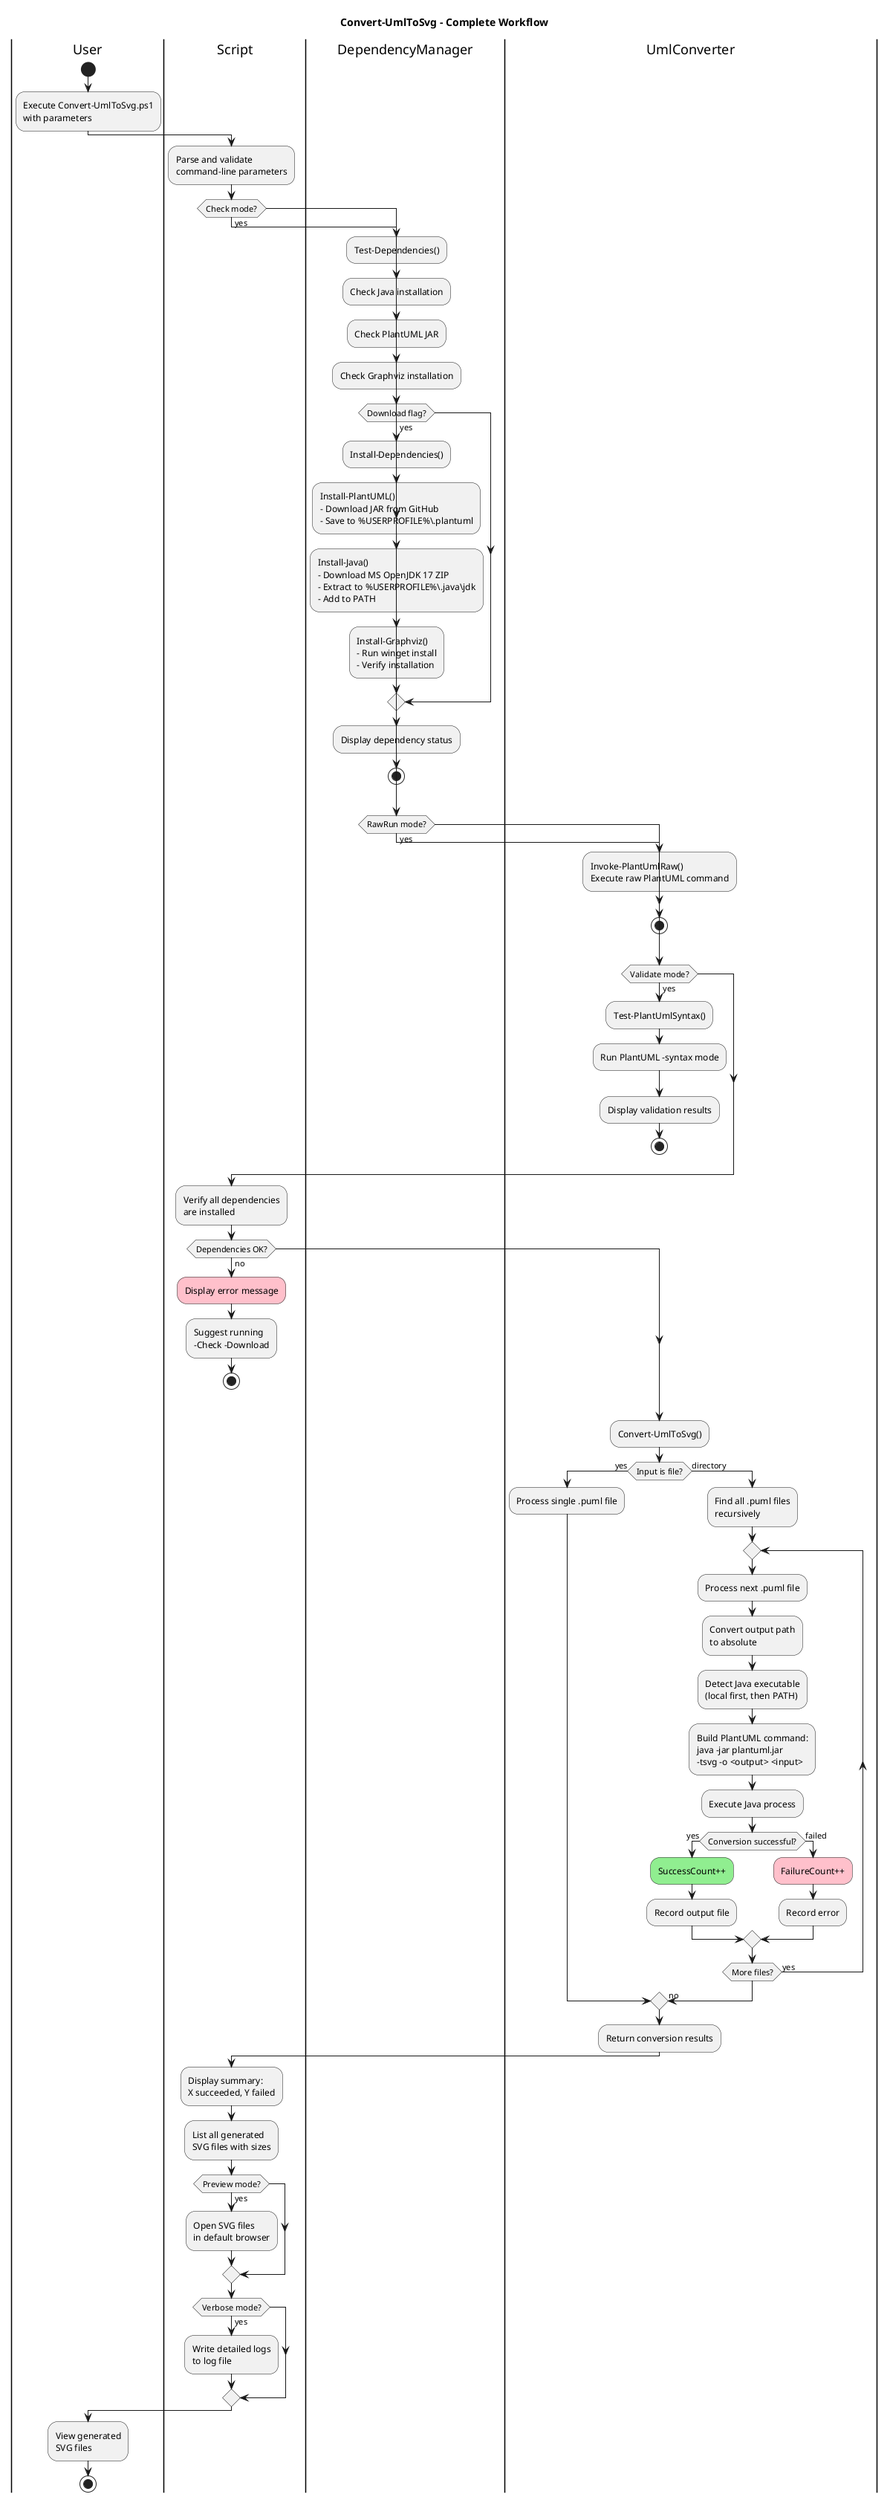 @startuml activity-workflow
title Convert-UmlToSvg - Complete Workflow

|User|
start
:Execute Convert-UmlToSvg.ps1
with parameters;

|Script|
:Parse and validate
command-line parameters;

if (Check mode?) then (yes)
    |DependencyManager|
    :Test-Dependencies();
    :Check Java installation;
    :Check PlantUML JAR;
    :Check Graphviz installation;
    
    if (Download flag?) then (yes)
        :Install-Dependencies();
        
        :Install-PlantUML()
        - Download JAR from GitHub
        - Save to %USERPROFILE%\.plantuml;
        
        :Install-Java()
        - Download MS OpenJDK 17 ZIP
        - Extract to %USERPROFILE%\.java\jdk
        - Add to PATH;
        
        :Install-Graphviz()
        - Run winget install
        - Verify installation;
    endif
    
    :Display dependency status;
    stop
endif

if (RawRun mode?) then (yes)
    |UmlConverter|
    :Invoke-PlantUmlRaw()
    Execute raw PlantUML command;
    stop
endif

if (Validate mode?) then (yes)
    |UmlConverter|
    :Test-PlantUmlSyntax();
    :Run PlantUML -syntax mode;
    :Display validation results;
    stop
endif

' Conversion mode (default)
|Script|
:Verify all dependencies
are installed;

if (Dependencies OK?) then (no)
    #pink:Display error message;
    :Suggest running
    -Check -Download;
    stop
endif

|UmlConverter|
:Convert-UmlToSvg();

if (Input is file?) then (yes)
    :Process single .puml file;
else (directory)
    :Find all .puml files
    recursively;
    
    repeat
        :Process next .puml file;
        
        :Convert output path
        to absolute;
        
        :Detect Java executable
        (local first, then PATH);
        
        :Build PlantUML command:
        java -jar plantuml.jar
        -tsvg -o <output> <input>;
        
        :Execute Java process;
        
        if (Conversion successful?) then (yes)
            #lightgreen:SuccessCount++;
            :Record output file;
        else (failed)
            #pink:FailureCount++;
            :Record error;
        endif
        
    repeat while (More files?) is (yes)
    ->no;
endif

:Return conversion results;

|Script|
:Display summary:
X succeeded, Y failed;

:List all generated
SVG files with sizes;

if (Preview mode?) then (yes)
    :Open SVG files
    in default browser;
endif

if (Verbose mode?) then (yes)
    :Write detailed logs
    to log file;
endif

|User|
:View generated
SVG files;

stop

@enduml

